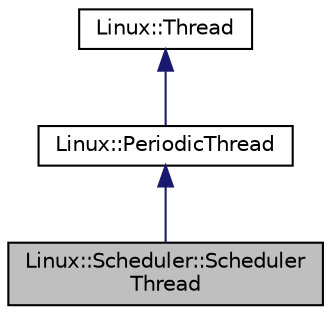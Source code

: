 digraph "Linux::Scheduler::SchedulerThread"
{
 // INTERACTIVE_SVG=YES
  edge [fontname="Helvetica",fontsize="10",labelfontname="Helvetica",labelfontsize="10"];
  node [fontname="Helvetica",fontsize="10",shape=record];
  Node1 [label="Linux::Scheduler::Scheduler\lThread",height=0.2,width=0.4,color="black", fillcolor="grey75", style="filled", fontcolor="black"];
  Node2 -> Node1 [dir="back",color="midnightblue",fontsize="10",style="solid",fontname="Helvetica"];
  Node2 [label="Linux::PeriodicThread",height=0.2,width=0.4,color="black", fillcolor="white", style="filled",URL="$classLinux_1_1PeriodicThread.html"];
  Node3 -> Node2 [dir="back",color="midnightblue",fontsize="10",style="solid",fontname="Helvetica"];
  Node3 [label="Linux::Thread",height=0.2,width=0.4,color="black", fillcolor="white", style="filled",URL="$classLinux_1_1Thread.html"];
}
